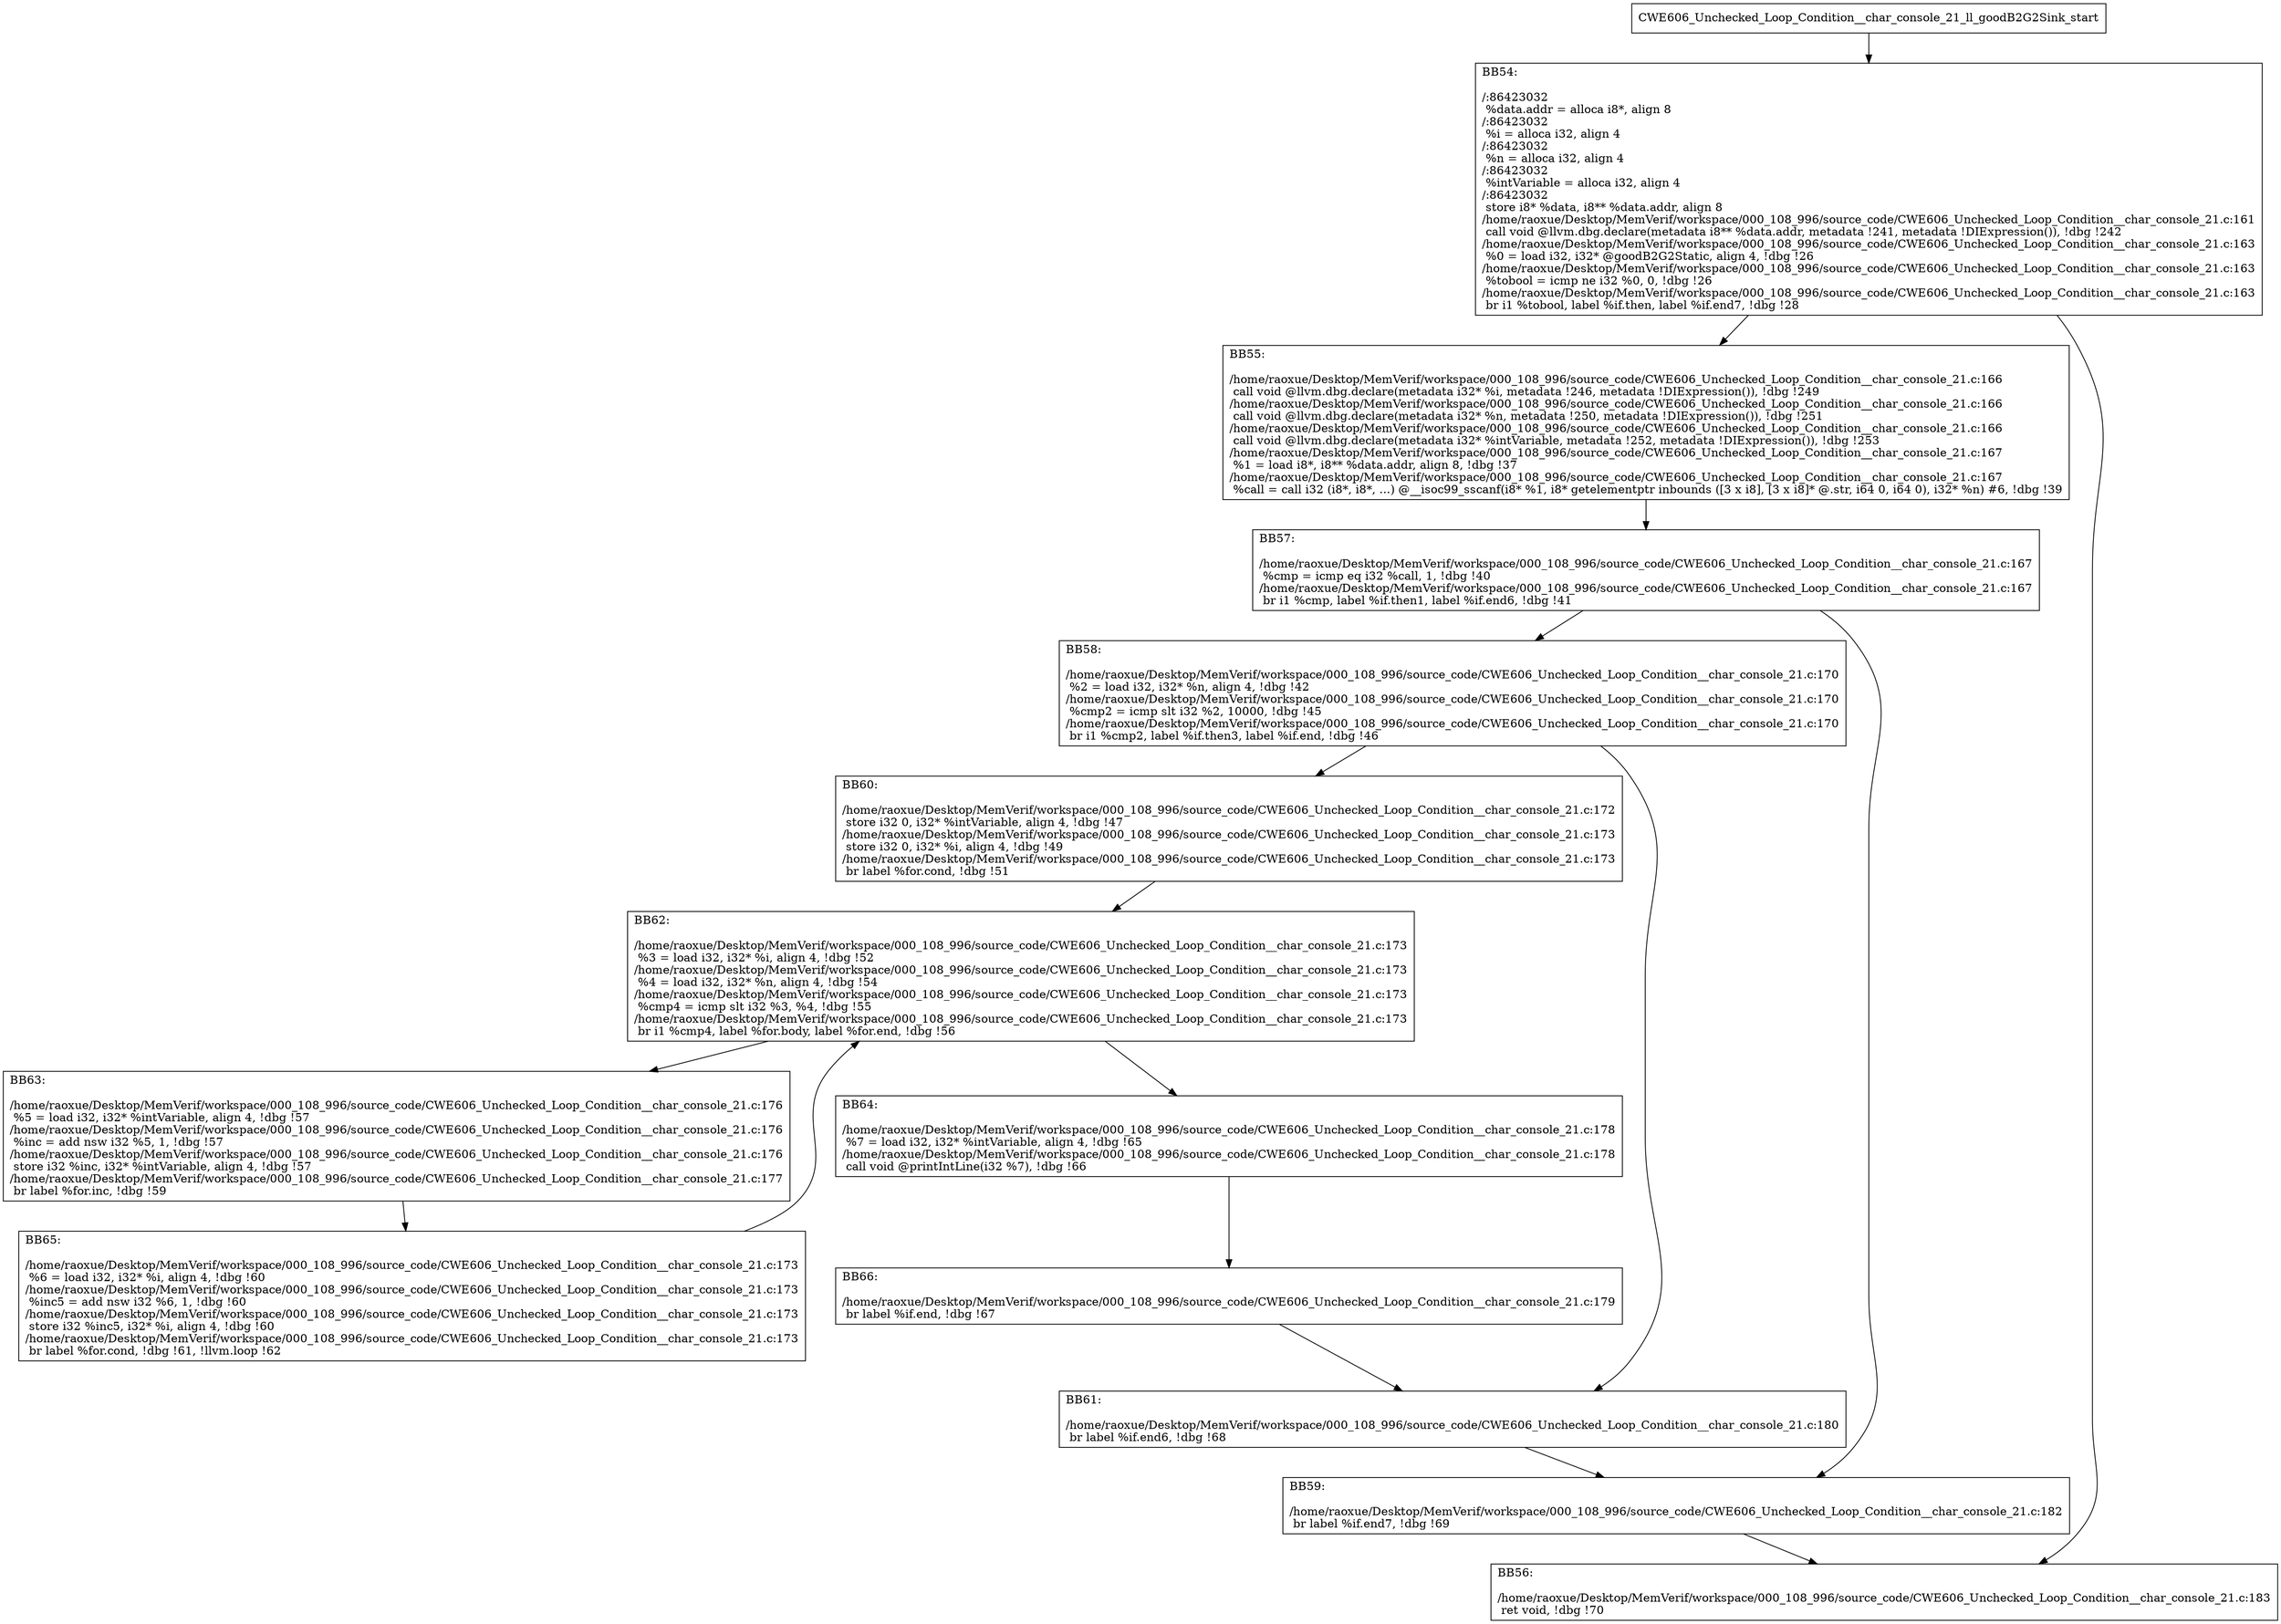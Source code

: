 digraph "CFG for'CWE606_Unchecked_Loop_Condition__char_console_21_ll_goodB2G2Sink' function" {
	BBCWE606_Unchecked_Loop_Condition__char_console_21_ll_goodB2G2Sink_start[shape=record,label="{CWE606_Unchecked_Loop_Condition__char_console_21_ll_goodB2G2Sink_start}"];
	BBCWE606_Unchecked_Loop_Condition__char_console_21_ll_goodB2G2Sink_start-> CWE606_Unchecked_Loop_Condition__char_console_21_ll_goodB2G2SinkBB54;
	CWE606_Unchecked_Loop_Condition__char_console_21_ll_goodB2G2SinkBB54 [shape=record, label="{BB54:\l\l/:86423032\l
  %data.addr = alloca i8*, align 8\l
/:86423032\l
  %i = alloca i32, align 4\l
/:86423032\l
  %n = alloca i32, align 4\l
/:86423032\l
  %intVariable = alloca i32, align 4\l
/:86423032\l
  store i8* %data, i8** %data.addr, align 8\l
/home/raoxue/Desktop/MemVerif/workspace/000_108_996/source_code/CWE606_Unchecked_Loop_Condition__char_console_21.c:161\l
  call void @llvm.dbg.declare(metadata i8** %data.addr, metadata !241, metadata !DIExpression()), !dbg !242\l
/home/raoxue/Desktop/MemVerif/workspace/000_108_996/source_code/CWE606_Unchecked_Loop_Condition__char_console_21.c:163\l
  %0 = load i32, i32* @goodB2G2Static, align 4, !dbg !26\l
/home/raoxue/Desktop/MemVerif/workspace/000_108_996/source_code/CWE606_Unchecked_Loop_Condition__char_console_21.c:163\l
  %tobool = icmp ne i32 %0, 0, !dbg !26\l
/home/raoxue/Desktop/MemVerif/workspace/000_108_996/source_code/CWE606_Unchecked_Loop_Condition__char_console_21.c:163\l
  br i1 %tobool, label %if.then, label %if.end7, !dbg !28\l
}"];
	CWE606_Unchecked_Loop_Condition__char_console_21_ll_goodB2G2SinkBB54-> CWE606_Unchecked_Loop_Condition__char_console_21_ll_goodB2G2SinkBB55;
	CWE606_Unchecked_Loop_Condition__char_console_21_ll_goodB2G2SinkBB54-> CWE606_Unchecked_Loop_Condition__char_console_21_ll_goodB2G2SinkBB56;
	CWE606_Unchecked_Loop_Condition__char_console_21_ll_goodB2G2SinkBB55 [shape=record, label="{BB55:\l\l/home/raoxue/Desktop/MemVerif/workspace/000_108_996/source_code/CWE606_Unchecked_Loop_Condition__char_console_21.c:166\l
  call void @llvm.dbg.declare(metadata i32* %i, metadata !246, metadata !DIExpression()), !dbg !249\l
/home/raoxue/Desktop/MemVerif/workspace/000_108_996/source_code/CWE606_Unchecked_Loop_Condition__char_console_21.c:166\l
  call void @llvm.dbg.declare(metadata i32* %n, metadata !250, metadata !DIExpression()), !dbg !251\l
/home/raoxue/Desktop/MemVerif/workspace/000_108_996/source_code/CWE606_Unchecked_Loop_Condition__char_console_21.c:166\l
  call void @llvm.dbg.declare(metadata i32* %intVariable, metadata !252, metadata !DIExpression()), !dbg !253\l
/home/raoxue/Desktop/MemVerif/workspace/000_108_996/source_code/CWE606_Unchecked_Loop_Condition__char_console_21.c:167\l
  %1 = load i8*, i8** %data.addr, align 8, !dbg !37\l
/home/raoxue/Desktop/MemVerif/workspace/000_108_996/source_code/CWE606_Unchecked_Loop_Condition__char_console_21.c:167\l
  %call = call i32 (i8*, i8*, ...) @__isoc99_sscanf(i8* %1, i8* getelementptr inbounds ([3 x i8], [3 x i8]* @.str, i64 0, i64 0), i32* %n) #6, !dbg !39\l
}"];
	CWE606_Unchecked_Loop_Condition__char_console_21_ll_goodB2G2SinkBB55-> CWE606_Unchecked_Loop_Condition__char_console_21_ll_goodB2G2SinkBB57;
	CWE606_Unchecked_Loop_Condition__char_console_21_ll_goodB2G2SinkBB57 [shape=record, label="{BB57:\l\l/home/raoxue/Desktop/MemVerif/workspace/000_108_996/source_code/CWE606_Unchecked_Loop_Condition__char_console_21.c:167\l
  %cmp = icmp eq i32 %call, 1, !dbg !40\l
/home/raoxue/Desktop/MemVerif/workspace/000_108_996/source_code/CWE606_Unchecked_Loop_Condition__char_console_21.c:167\l
  br i1 %cmp, label %if.then1, label %if.end6, !dbg !41\l
}"];
	CWE606_Unchecked_Loop_Condition__char_console_21_ll_goodB2G2SinkBB57-> CWE606_Unchecked_Loop_Condition__char_console_21_ll_goodB2G2SinkBB58;
	CWE606_Unchecked_Loop_Condition__char_console_21_ll_goodB2G2SinkBB57-> CWE606_Unchecked_Loop_Condition__char_console_21_ll_goodB2G2SinkBB59;
	CWE606_Unchecked_Loop_Condition__char_console_21_ll_goodB2G2SinkBB58 [shape=record, label="{BB58:\l\l/home/raoxue/Desktop/MemVerif/workspace/000_108_996/source_code/CWE606_Unchecked_Loop_Condition__char_console_21.c:170\l
  %2 = load i32, i32* %n, align 4, !dbg !42\l
/home/raoxue/Desktop/MemVerif/workspace/000_108_996/source_code/CWE606_Unchecked_Loop_Condition__char_console_21.c:170\l
  %cmp2 = icmp slt i32 %2, 10000, !dbg !45\l
/home/raoxue/Desktop/MemVerif/workspace/000_108_996/source_code/CWE606_Unchecked_Loop_Condition__char_console_21.c:170\l
  br i1 %cmp2, label %if.then3, label %if.end, !dbg !46\l
}"];
	CWE606_Unchecked_Loop_Condition__char_console_21_ll_goodB2G2SinkBB58-> CWE606_Unchecked_Loop_Condition__char_console_21_ll_goodB2G2SinkBB60;
	CWE606_Unchecked_Loop_Condition__char_console_21_ll_goodB2G2SinkBB58-> CWE606_Unchecked_Loop_Condition__char_console_21_ll_goodB2G2SinkBB61;
	CWE606_Unchecked_Loop_Condition__char_console_21_ll_goodB2G2SinkBB60 [shape=record, label="{BB60:\l\l/home/raoxue/Desktop/MemVerif/workspace/000_108_996/source_code/CWE606_Unchecked_Loop_Condition__char_console_21.c:172\l
  store i32 0, i32* %intVariable, align 4, !dbg !47\l
/home/raoxue/Desktop/MemVerif/workspace/000_108_996/source_code/CWE606_Unchecked_Loop_Condition__char_console_21.c:173\l
  store i32 0, i32* %i, align 4, !dbg !49\l
/home/raoxue/Desktop/MemVerif/workspace/000_108_996/source_code/CWE606_Unchecked_Loop_Condition__char_console_21.c:173\l
  br label %for.cond, !dbg !51\l
}"];
	CWE606_Unchecked_Loop_Condition__char_console_21_ll_goodB2G2SinkBB60-> CWE606_Unchecked_Loop_Condition__char_console_21_ll_goodB2G2SinkBB62;
	CWE606_Unchecked_Loop_Condition__char_console_21_ll_goodB2G2SinkBB62 [shape=record, label="{BB62:\l\l/home/raoxue/Desktop/MemVerif/workspace/000_108_996/source_code/CWE606_Unchecked_Loop_Condition__char_console_21.c:173\l
  %3 = load i32, i32* %i, align 4, !dbg !52\l
/home/raoxue/Desktop/MemVerif/workspace/000_108_996/source_code/CWE606_Unchecked_Loop_Condition__char_console_21.c:173\l
  %4 = load i32, i32* %n, align 4, !dbg !54\l
/home/raoxue/Desktop/MemVerif/workspace/000_108_996/source_code/CWE606_Unchecked_Loop_Condition__char_console_21.c:173\l
  %cmp4 = icmp slt i32 %3, %4, !dbg !55\l
/home/raoxue/Desktop/MemVerif/workspace/000_108_996/source_code/CWE606_Unchecked_Loop_Condition__char_console_21.c:173\l
  br i1 %cmp4, label %for.body, label %for.end, !dbg !56\l
}"];
	CWE606_Unchecked_Loop_Condition__char_console_21_ll_goodB2G2SinkBB62-> CWE606_Unchecked_Loop_Condition__char_console_21_ll_goodB2G2SinkBB63;
	CWE606_Unchecked_Loop_Condition__char_console_21_ll_goodB2G2SinkBB62-> CWE606_Unchecked_Loop_Condition__char_console_21_ll_goodB2G2SinkBB64;
	CWE606_Unchecked_Loop_Condition__char_console_21_ll_goodB2G2SinkBB63 [shape=record, label="{BB63:\l\l/home/raoxue/Desktop/MemVerif/workspace/000_108_996/source_code/CWE606_Unchecked_Loop_Condition__char_console_21.c:176\l
  %5 = load i32, i32* %intVariable, align 4, !dbg !57\l
/home/raoxue/Desktop/MemVerif/workspace/000_108_996/source_code/CWE606_Unchecked_Loop_Condition__char_console_21.c:176\l
  %inc = add nsw i32 %5, 1, !dbg !57\l
/home/raoxue/Desktop/MemVerif/workspace/000_108_996/source_code/CWE606_Unchecked_Loop_Condition__char_console_21.c:176\l
  store i32 %inc, i32* %intVariable, align 4, !dbg !57\l
/home/raoxue/Desktop/MemVerif/workspace/000_108_996/source_code/CWE606_Unchecked_Loop_Condition__char_console_21.c:177\l
  br label %for.inc, !dbg !59\l
}"];
	CWE606_Unchecked_Loop_Condition__char_console_21_ll_goodB2G2SinkBB63-> CWE606_Unchecked_Loop_Condition__char_console_21_ll_goodB2G2SinkBB65;
	CWE606_Unchecked_Loop_Condition__char_console_21_ll_goodB2G2SinkBB65 [shape=record, label="{BB65:\l\l/home/raoxue/Desktop/MemVerif/workspace/000_108_996/source_code/CWE606_Unchecked_Loop_Condition__char_console_21.c:173\l
  %6 = load i32, i32* %i, align 4, !dbg !60\l
/home/raoxue/Desktop/MemVerif/workspace/000_108_996/source_code/CWE606_Unchecked_Loop_Condition__char_console_21.c:173\l
  %inc5 = add nsw i32 %6, 1, !dbg !60\l
/home/raoxue/Desktop/MemVerif/workspace/000_108_996/source_code/CWE606_Unchecked_Loop_Condition__char_console_21.c:173\l
  store i32 %inc5, i32* %i, align 4, !dbg !60\l
/home/raoxue/Desktop/MemVerif/workspace/000_108_996/source_code/CWE606_Unchecked_Loop_Condition__char_console_21.c:173\l
  br label %for.cond, !dbg !61, !llvm.loop !62\l
}"];
	CWE606_Unchecked_Loop_Condition__char_console_21_ll_goodB2G2SinkBB65-> CWE606_Unchecked_Loop_Condition__char_console_21_ll_goodB2G2SinkBB62;
	CWE606_Unchecked_Loop_Condition__char_console_21_ll_goodB2G2SinkBB64 [shape=record, label="{BB64:\l\l/home/raoxue/Desktop/MemVerif/workspace/000_108_996/source_code/CWE606_Unchecked_Loop_Condition__char_console_21.c:178\l
  %7 = load i32, i32* %intVariable, align 4, !dbg !65\l
/home/raoxue/Desktop/MemVerif/workspace/000_108_996/source_code/CWE606_Unchecked_Loop_Condition__char_console_21.c:178\l
  call void @printIntLine(i32 %7), !dbg !66\l
}"];
	CWE606_Unchecked_Loop_Condition__char_console_21_ll_goodB2G2SinkBB64-> CWE606_Unchecked_Loop_Condition__char_console_21_ll_goodB2G2SinkBB66;
	CWE606_Unchecked_Loop_Condition__char_console_21_ll_goodB2G2SinkBB66 [shape=record, label="{BB66:\l\l/home/raoxue/Desktop/MemVerif/workspace/000_108_996/source_code/CWE606_Unchecked_Loop_Condition__char_console_21.c:179\l
  br label %if.end, !dbg !67\l
}"];
	CWE606_Unchecked_Loop_Condition__char_console_21_ll_goodB2G2SinkBB66-> CWE606_Unchecked_Loop_Condition__char_console_21_ll_goodB2G2SinkBB61;
	CWE606_Unchecked_Loop_Condition__char_console_21_ll_goodB2G2SinkBB61 [shape=record, label="{BB61:\l\l/home/raoxue/Desktop/MemVerif/workspace/000_108_996/source_code/CWE606_Unchecked_Loop_Condition__char_console_21.c:180\l
  br label %if.end6, !dbg !68\l
}"];
	CWE606_Unchecked_Loop_Condition__char_console_21_ll_goodB2G2SinkBB61-> CWE606_Unchecked_Loop_Condition__char_console_21_ll_goodB2G2SinkBB59;
	CWE606_Unchecked_Loop_Condition__char_console_21_ll_goodB2G2SinkBB59 [shape=record, label="{BB59:\l\l/home/raoxue/Desktop/MemVerif/workspace/000_108_996/source_code/CWE606_Unchecked_Loop_Condition__char_console_21.c:182\l
  br label %if.end7, !dbg !69\l
}"];
	CWE606_Unchecked_Loop_Condition__char_console_21_ll_goodB2G2SinkBB59-> CWE606_Unchecked_Loop_Condition__char_console_21_ll_goodB2G2SinkBB56;
	CWE606_Unchecked_Loop_Condition__char_console_21_ll_goodB2G2SinkBB56 [shape=record, label="{BB56:\l\l/home/raoxue/Desktop/MemVerif/workspace/000_108_996/source_code/CWE606_Unchecked_Loop_Condition__char_console_21.c:183\l
  ret void, !dbg !70\l
}"];
}
